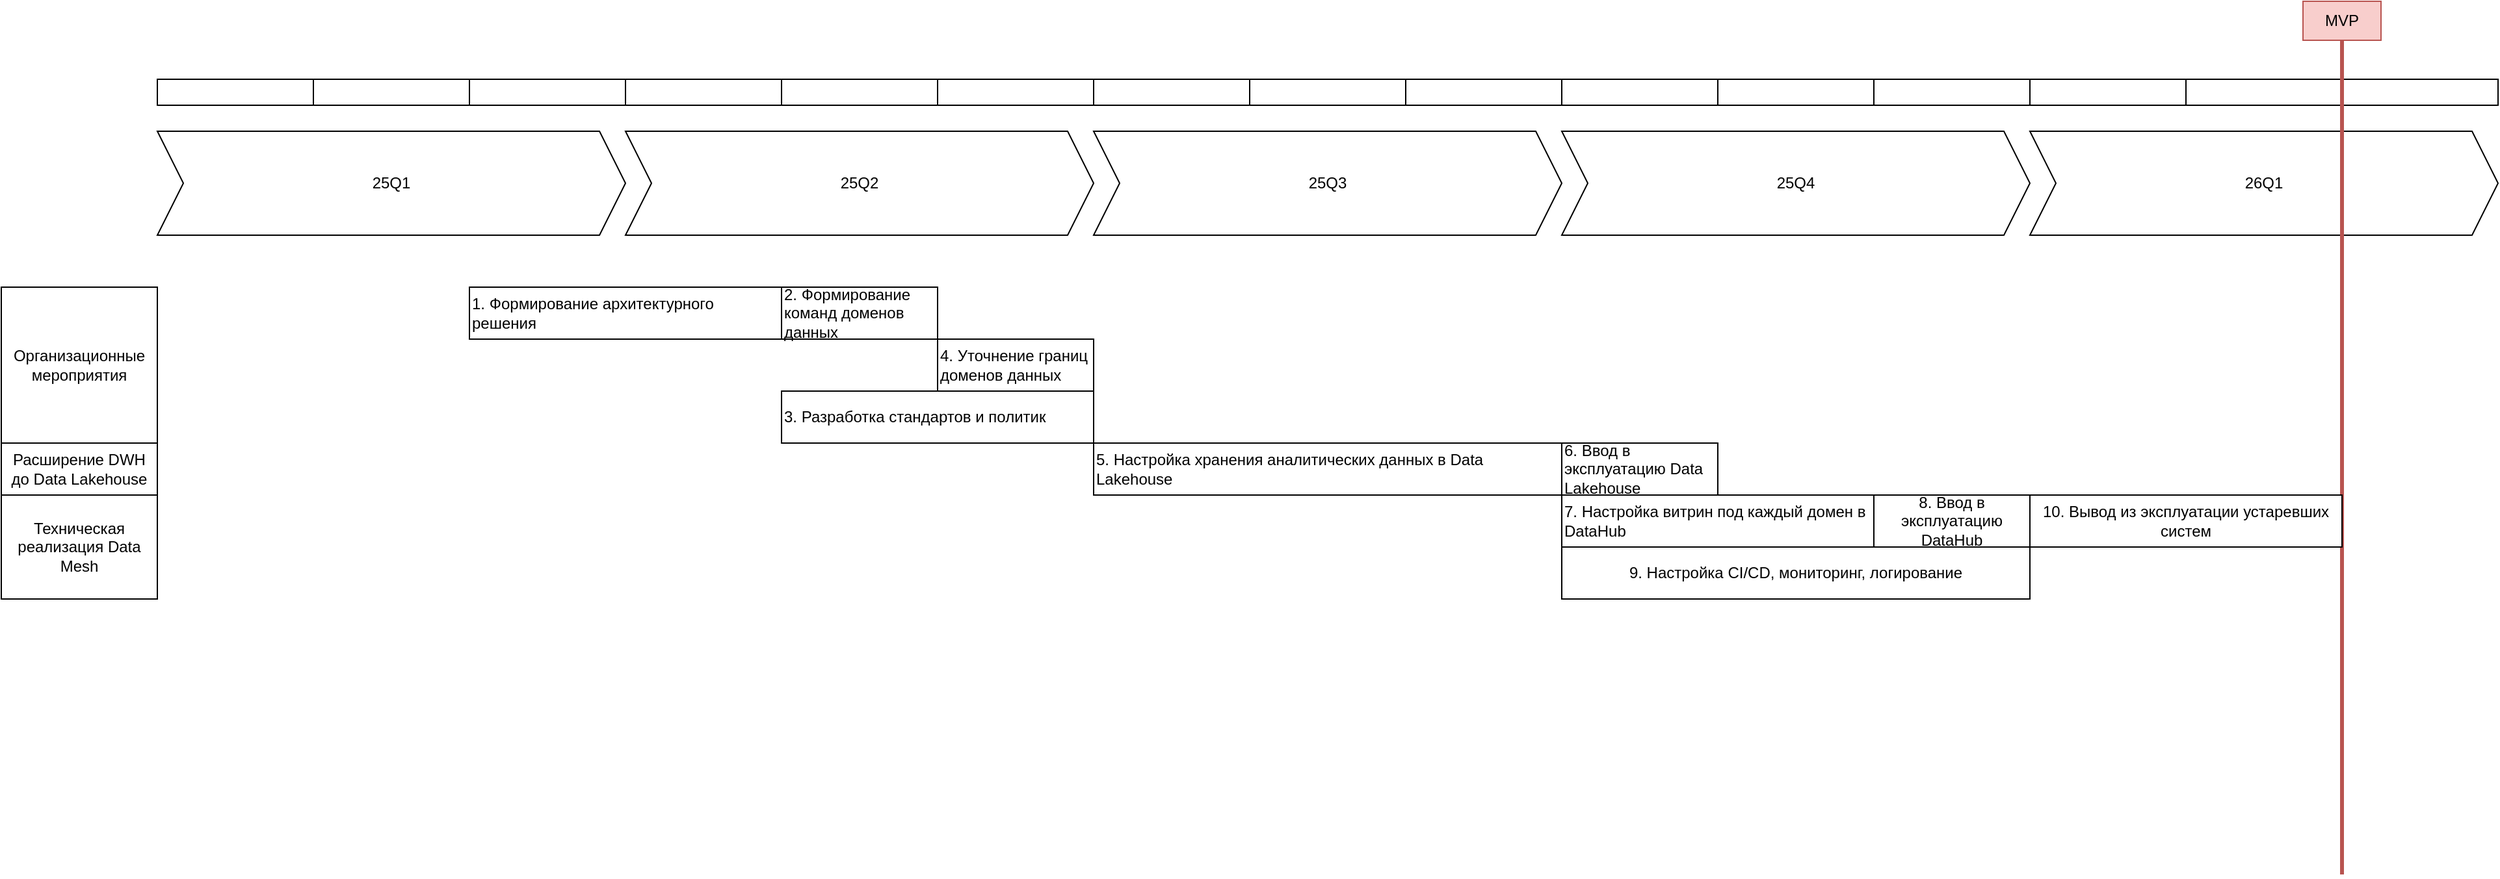<mxfile version="20.5.3" type="embed"><diagram id="23iRSUPoRavnBvh4doch" name="roadmap"><mxGraphModel dx="1462" dy="784" grid="1" gridSize="10" guides="1" tooltips="1" connect="1" arrows="1" fold="1" page="1" pageScale="1" pageWidth="827" pageHeight="1169" math="0" shadow="0"><root><mxCell id="0"/><mxCell id="1" parent="0"/><mxCell id="3" value="25Q1" style="shape=step;perimeter=stepPerimeter;whiteSpace=wrap;html=1;fixedSize=1;" parent="1" vertex="1"><mxGeometry x="200" y="160" width="360" height="80" as="geometry"/></mxCell><mxCell id="4" value="25Q2" style="shape=step;perimeter=stepPerimeter;whiteSpace=wrap;html=1;fixedSize=1;" parent="1" vertex="1"><mxGeometry x="560" y="160" width="360" height="80" as="geometry"/></mxCell><mxCell id="5" value="25Q3" style="shape=step;perimeter=stepPerimeter;whiteSpace=wrap;html=1;fixedSize=1;" parent="1" vertex="1"><mxGeometry x="920" y="160" width="360" height="80" as="geometry"/></mxCell><mxCell id="6" value="25Q4" style="shape=step;perimeter=stepPerimeter;whiteSpace=wrap;html=1;fixedSize=1;" parent="1" vertex="1"><mxGeometry x="1280" y="160" width="360" height="80" as="geometry"/></mxCell><mxCell id="7" value="Техническая реализация Data Mesh" style="rounded=0;whiteSpace=wrap;html=1;" parent="1" vertex="1"><mxGeometry x="80" y="440" width="120" height="80" as="geometry"/></mxCell><mxCell id="11" value="2. Формирование команд доменов данных" style="rounded=0;whiteSpace=wrap;html=1;align=left;" parent="1" vertex="1"><mxGeometry x="680" y="280" width="120" height="40" as="geometry"/></mxCell><mxCell id="13" value="" style="rounded=0;whiteSpace=wrap;html=1;" parent="1" vertex="1"><mxGeometry x="200" y="120" width="120" height="20" as="geometry"/></mxCell><mxCell id="14" value="" style="rounded=0;whiteSpace=wrap;html=1;" parent="1" vertex="1"><mxGeometry x="320" y="120" width="120" height="20" as="geometry"/></mxCell><mxCell id="15" value="" style="rounded=0;whiteSpace=wrap;html=1;" parent="1" vertex="1"><mxGeometry x="440" y="120" width="120" height="20" as="geometry"/></mxCell><mxCell id="16" value="" style="rounded=0;whiteSpace=wrap;html=1;" parent="1" vertex="1"><mxGeometry x="560" y="120" width="120" height="20" as="geometry"/></mxCell><mxCell id="17" value="" style="rounded=0;whiteSpace=wrap;html=1;" parent="1" vertex="1"><mxGeometry x="680" y="120" width="120" height="20" as="geometry"/></mxCell><mxCell id="18" value="" style="rounded=0;whiteSpace=wrap;html=1;" parent="1" vertex="1"><mxGeometry x="800" y="120" width="120" height="20" as="geometry"/></mxCell><mxCell id="24" value="3. Разработка стандартов и политик" style="rounded=0;whiteSpace=wrap;html=1;align=left;" parent="1" vertex="1"><mxGeometry x="680" y="360" width="240" height="40" as="geometry"/></mxCell><mxCell id="25" value="" style="rounded=0;whiteSpace=wrap;html=1;" parent="1" vertex="1"><mxGeometry x="920" y="120" width="120" height="20" as="geometry"/></mxCell><mxCell id="26" value="" style="rounded=0;whiteSpace=wrap;html=1;" parent="1" vertex="1"><mxGeometry x="1040" y="120" width="120" height="20" as="geometry"/></mxCell><mxCell id="27" value="" style="rounded=0;whiteSpace=wrap;html=1;" parent="1" vertex="1"><mxGeometry x="1160" y="120" width="120" height="20" as="geometry"/></mxCell><mxCell id="28" value="" style="rounded=0;whiteSpace=wrap;html=1;" parent="1" vertex="1"><mxGeometry x="1280" y="120" width="120" height="20" as="geometry"/></mxCell><mxCell id="29" value="" style="rounded=0;whiteSpace=wrap;html=1;" parent="1" vertex="1"><mxGeometry x="1400" y="120" width="120" height="20" as="geometry"/></mxCell><mxCell id="30" value="" style="rounded=0;whiteSpace=wrap;html=1;" parent="1" vertex="1"><mxGeometry x="1520" y="120" width="120" height="20" as="geometry"/></mxCell><mxCell id="32" value="MVP" style="text;html=1;strokeColor=#b85450;fillColor=#f8cecc;align=center;verticalAlign=middle;whiteSpace=wrap;rounded=0;fontSize=12;" parent="1" vertex="1"><mxGeometry x="1850" y="60" width="60" height="30" as="geometry"/></mxCell><mxCell id="33" value="Организационные мероприятия" style="rounded=0;whiteSpace=wrap;html=1;" parent="1" vertex="1"><mxGeometry x="80" y="280" width="120" height="120" as="geometry"/></mxCell><mxCell id="34" value="26Q1" style="shape=step;perimeter=stepPerimeter;whiteSpace=wrap;html=1;fixedSize=1;" parent="1" vertex="1"><mxGeometry x="1640" y="160" width="360" height="80" as="geometry"/></mxCell><mxCell id="35" value="" style="rounded=0;whiteSpace=wrap;html=1;" parent="1" vertex="1"><mxGeometry x="1640" y="120" width="120" height="20" as="geometry"/></mxCell><mxCell id="36" value="" style="rounded=0;whiteSpace=wrap;html=1;" parent="1" vertex="1"><mxGeometry x="1760" y="120" width="120" height="20" as="geometry"/></mxCell><mxCell id="37" value="" style="rounded=0;whiteSpace=wrap;html=1;" parent="1" vertex="1"><mxGeometry x="1880" y="120" width="120" height="20" as="geometry"/></mxCell><mxCell id="31" value="" style="endArrow=none;html=1;rounded=0;fontSize=12;strokeWidth=3;strokeColor=#b85450;fillColor=#f8cecc;" parent="1" edge="1"><mxGeometry width="50" height="50" relative="1" as="geometry"><mxPoint x="1880" y="732" as="sourcePoint"/><mxPoint x="1880" y="90" as="targetPoint"/></mxGeometry></mxCell><mxCell id="39" value="5. Настройка хранения аналитических данных в Data Lakehouse" style="rounded=0;whiteSpace=wrap;html=1;align=left;" parent="1" vertex="1"><mxGeometry x="920" y="400" width="360" height="40" as="geometry"/></mxCell><mxCell id="40" value="9. Настройка CI/CD, мониторинг, логирование" style="rounded=0;whiteSpace=wrap;html=1;" parent="1" vertex="1"><mxGeometry x="1280" y="480" width="360" height="40" as="geometry"/></mxCell><mxCell id="41" value="1. Формирование архитектурного решения" style="rounded=0;whiteSpace=wrap;html=1;align=left;" parent="1" vertex="1"><mxGeometry x="440" y="280" width="240" height="40" as="geometry"/></mxCell><mxCell id="42" value="4. Уточнение границ доменов данных" style="rounded=0;whiteSpace=wrap;html=1;align=left;" parent="1" vertex="1"><mxGeometry x="800" y="320" width="120" height="40" as="geometry"/></mxCell><mxCell id="45" value="6. Ввод в эксплуатацию Data Lakehouse" style="rounded=0;whiteSpace=wrap;html=1;align=left;" parent="1" vertex="1"><mxGeometry x="1280" y="400" width="120" height="40" as="geometry"/></mxCell><mxCell id="46" value="Расширение DWH до Data Lakehouse" style="rounded=0;whiteSpace=wrap;html=1;" parent="1" vertex="1"><mxGeometry x="80" y="400" width="120" height="40" as="geometry"/></mxCell><mxCell id="48" value="7.&amp;nbsp;&lt;span style=&quot;text-align: center;&quot;&gt;Настройка витрин под каждый домен в DataHub&lt;/span&gt;" style="rounded=0;whiteSpace=wrap;html=1;align=left;" parent="1" vertex="1"><mxGeometry x="1280" y="440" width="240" height="40" as="geometry"/></mxCell><mxCell id="49" value="8. Ввод в эксплуатацию DataHub" style="rounded=0;whiteSpace=wrap;html=1;" parent="1" vertex="1"><mxGeometry x="1520" y="440" width="120" height="40" as="geometry"/></mxCell><mxCell id="50" value="10. Вывод из эксплуатации устаревших систем" style="rounded=0;whiteSpace=wrap;html=1;" vertex="1" parent="1"><mxGeometry x="1640" y="440" width="240" height="40" as="geometry"/></mxCell></root></mxGraphModel></diagram></mxfile>
